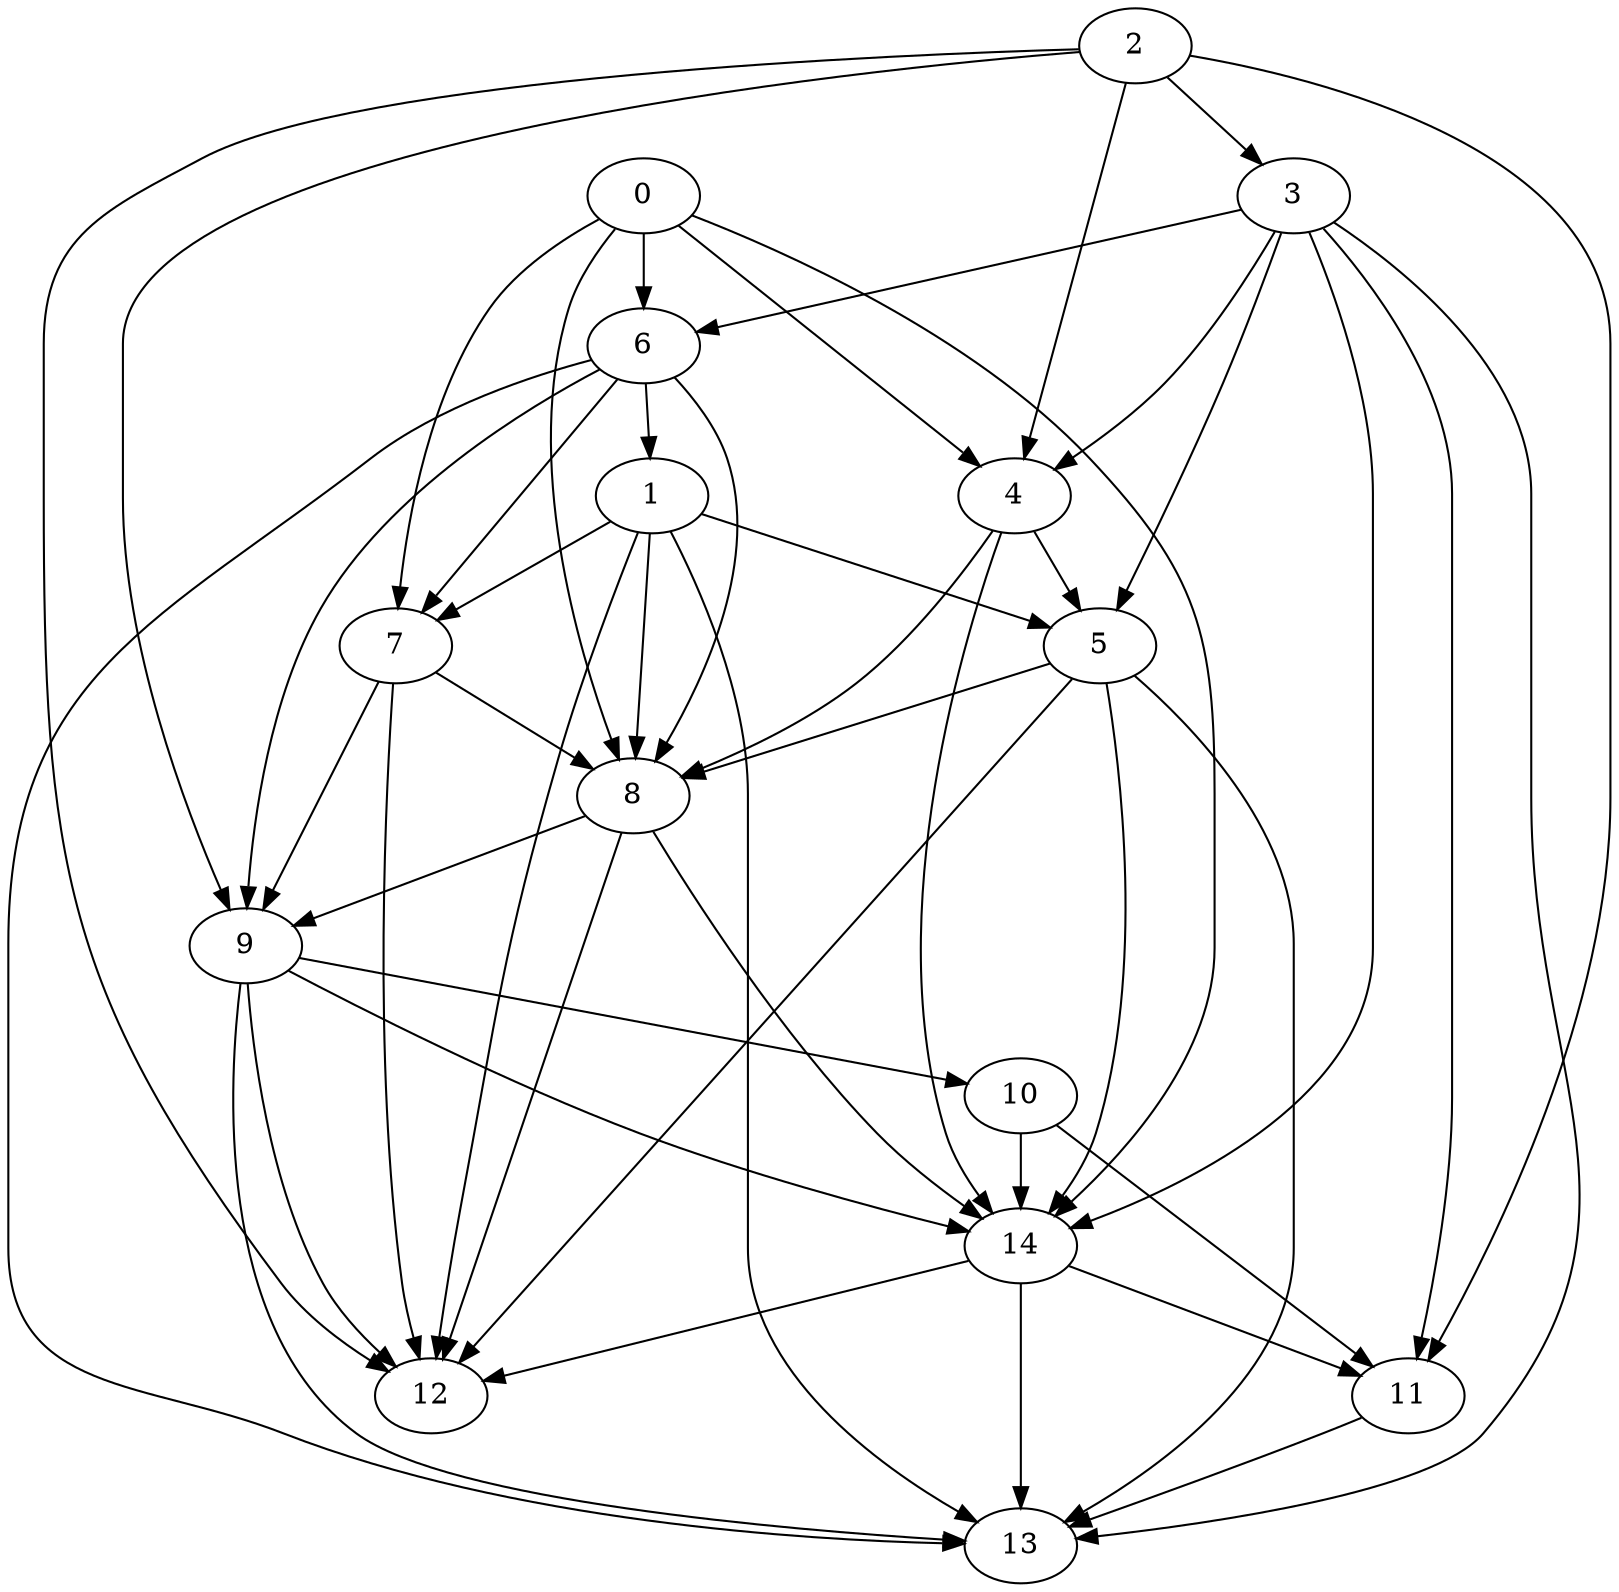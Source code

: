 digraph G {
	0 -> 4
	0 -> 6
	0 -> 7
	0 -> 8
	0 -> 14
	1 -> 5
	1 -> 7
	1 -> 8
	1 -> 12
	1 -> 13
	2 -> 3
	2 -> 4
	2 -> 9
	2 -> 11
	2 -> 12
	3 -> 4
	3 -> 5
	3 -> 6
	3 -> 11
	3 -> 13
	3 -> 14
	4 -> 5
	4 -> 8
	4 -> 14
	5 -> 8
	5 -> 12
	5 -> 13
	5 -> 14
	6 -> 1
	6 -> 7
	6 -> 8
	6 -> 9
	6 -> 13
	7 -> 8
	7 -> 9
	7 -> 12
	8 -> 9
	8 -> 12
	8 -> 14
	9 -> 10
	9 -> 12
	9 -> 13
	9 -> 14
	10 -> 11
	10 -> 14
	11 -> 13
	14 -> 11
	14 -> 12
	14 -> 13
}

